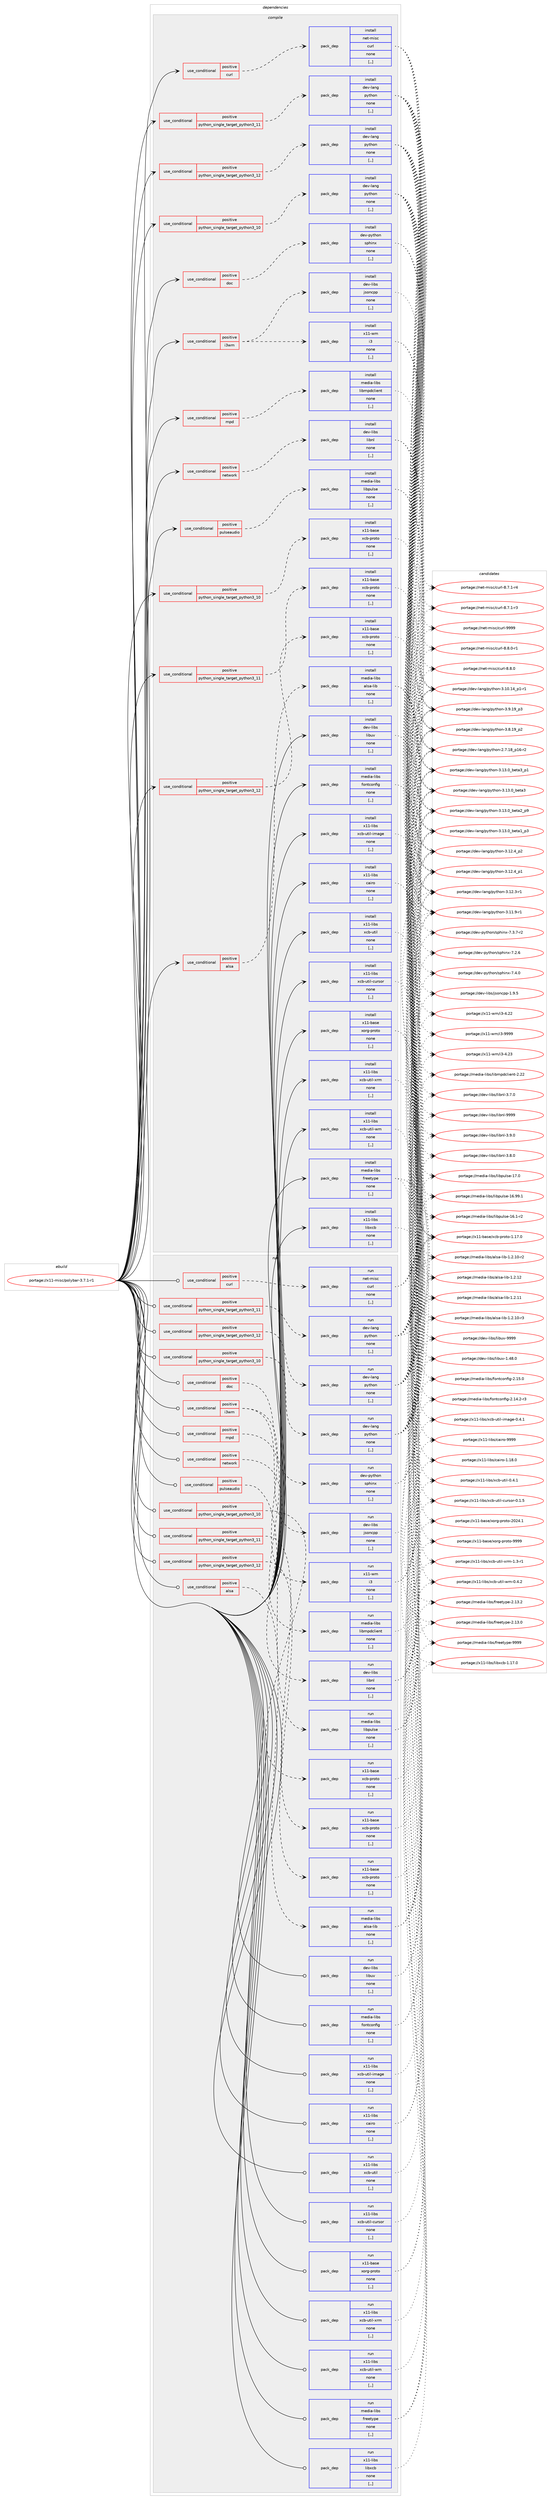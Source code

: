 digraph prolog {

# *************
# Graph options
# *************

newrank=true;
concentrate=true;
compound=true;
graph [rankdir=LR,fontname=Helvetica,fontsize=10,ranksep=1.5];#, ranksep=2.5, nodesep=0.2];
edge  [arrowhead=vee];
node  [fontname=Helvetica,fontsize=10];

# **********
# The ebuild
# **********

subgraph cluster_leftcol {
color=gray;
rank=same;
label=<<i>ebuild</i>>;
id [label="portage://x11-misc/polybar-3.7.1-r1", color=red, width=4, href="../x11-misc/polybar-3.7.1-r1.svg"];
}

# ****************
# The dependencies
# ****************

subgraph cluster_midcol {
color=gray;
label=<<i>dependencies</i>>;
subgraph cluster_compile {
fillcolor="#eeeeee";
style=filled;
label=<<i>compile</i>>;
subgraph cond121888 {
dependency459189 [label=<<TABLE BORDER="0" CELLBORDER="1" CELLSPACING="0" CELLPADDING="4"><TR><TD ROWSPAN="3" CELLPADDING="10">use_conditional</TD></TR><TR><TD>positive</TD></TR><TR><TD>alsa</TD></TR></TABLE>>, shape=none, color=red];
subgraph pack333929 {
dependency459190 [label=<<TABLE BORDER="0" CELLBORDER="1" CELLSPACING="0" CELLPADDING="4" WIDTH="220"><TR><TD ROWSPAN="6" CELLPADDING="30">pack_dep</TD></TR><TR><TD WIDTH="110">install</TD></TR><TR><TD>media-libs</TD></TR><TR><TD>alsa-lib</TD></TR><TR><TD>none</TD></TR><TR><TD>[,,]</TD></TR></TABLE>>, shape=none, color=blue];
}
dependency459189:e -> dependency459190:w [weight=20,style="dashed",arrowhead="vee"];
}
id:e -> dependency459189:w [weight=20,style="solid",arrowhead="vee"];
subgraph cond121889 {
dependency459191 [label=<<TABLE BORDER="0" CELLBORDER="1" CELLSPACING="0" CELLPADDING="4"><TR><TD ROWSPAN="3" CELLPADDING="10">use_conditional</TD></TR><TR><TD>positive</TD></TR><TR><TD>curl</TD></TR></TABLE>>, shape=none, color=red];
subgraph pack333930 {
dependency459192 [label=<<TABLE BORDER="0" CELLBORDER="1" CELLSPACING="0" CELLPADDING="4" WIDTH="220"><TR><TD ROWSPAN="6" CELLPADDING="30">pack_dep</TD></TR><TR><TD WIDTH="110">install</TD></TR><TR><TD>net-misc</TD></TR><TR><TD>curl</TD></TR><TR><TD>none</TD></TR><TR><TD>[,,]</TD></TR></TABLE>>, shape=none, color=blue];
}
dependency459191:e -> dependency459192:w [weight=20,style="dashed",arrowhead="vee"];
}
id:e -> dependency459191:w [weight=20,style="solid",arrowhead="vee"];
subgraph cond121890 {
dependency459193 [label=<<TABLE BORDER="0" CELLBORDER="1" CELLSPACING="0" CELLPADDING="4"><TR><TD ROWSPAN="3" CELLPADDING="10">use_conditional</TD></TR><TR><TD>positive</TD></TR><TR><TD>doc</TD></TR></TABLE>>, shape=none, color=red];
subgraph pack333931 {
dependency459194 [label=<<TABLE BORDER="0" CELLBORDER="1" CELLSPACING="0" CELLPADDING="4" WIDTH="220"><TR><TD ROWSPAN="6" CELLPADDING="30">pack_dep</TD></TR><TR><TD WIDTH="110">install</TD></TR><TR><TD>dev-python</TD></TR><TR><TD>sphinx</TD></TR><TR><TD>none</TD></TR><TR><TD>[,,]</TD></TR></TABLE>>, shape=none, color=blue];
}
dependency459193:e -> dependency459194:w [weight=20,style="dashed",arrowhead="vee"];
}
id:e -> dependency459193:w [weight=20,style="solid",arrowhead="vee"];
subgraph cond121891 {
dependency459195 [label=<<TABLE BORDER="0" CELLBORDER="1" CELLSPACING="0" CELLPADDING="4"><TR><TD ROWSPAN="3" CELLPADDING="10">use_conditional</TD></TR><TR><TD>positive</TD></TR><TR><TD>i3wm</TD></TR></TABLE>>, shape=none, color=red];
subgraph pack333932 {
dependency459196 [label=<<TABLE BORDER="0" CELLBORDER="1" CELLSPACING="0" CELLPADDING="4" WIDTH="220"><TR><TD ROWSPAN="6" CELLPADDING="30">pack_dep</TD></TR><TR><TD WIDTH="110">install</TD></TR><TR><TD>dev-libs</TD></TR><TR><TD>jsoncpp</TD></TR><TR><TD>none</TD></TR><TR><TD>[,,]</TD></TR></TABLE>>, shape=none, color=blue];
}
dependency459195:e -> dependency459196:w [weight=20,style="dashed",arrowhead="vee"];
subgraph pack333933 {
dependency459197 [label=<<TABLE BORDER="0" CELLBORDER="1" CELLSPACING="0" CELLPADDING="4" WIDTH="220"><TR><TD ROWSPAN="6" CELLPADDING="30">pack_dep</TD></TR><TR><TD WIDTH="110">install</TD></TR><TR><TD>x11-wm</TD></TR><TR><TD>i3</TD></TR><TR><TD>none</TD></TR><TR><TD>[,,]</TD></TR></TABLE>>, shape=none, color=blue];
}
dependency459195:e -> dependency459197:w [weight=20,style="dashed",arrowhead="vee"];
}
id:e -> dependency459195:w [weight=20,style="solid",arrowhead="vee"];
subgraph cond121892 {
dependency459198 [label=<<TABLE BORDER="0" CELLBORDER="1" CELLSPACING="0" CELLPADDING="4"><TR><TD ROWSPAN="3" CELLPADDING="10">use_conditional</TD></TR><TR><TD>positive</TD></TR><TR><TD>mpd</TD></TR></TABLE>>, shape=none, color=red];
subgraph pack333934 {
dependency459199 [label=<<TABLE BORDER="0" CELLBORDER="1" CELLSPACING="0" CELLPADDING="4" WIDTH="220"><TR><TD ROWSPAN="6" CELLPADDING="30">pack_dep</TD></TR><TR><TD WIDTH="110">install</TD></TR><TR><TD>media-libs</TD></TR><TR><TD>libmpdclient</TD></TR><TR><TD>none</TD></TR><TR><TD>[,,]</TD></TR></TABLE>>, shape=none, color=blue];
}
dependency459198:e -> dependency459199:w [weight=20,style="dashed",arrowhead="vee"];
}
id:e -> dependency459198:w [weight=20,style="solid",arrowhead="vee"];
subgraph cond121893 {
dependency459200 [label=<<TABLE BORDER="0" CELLBORDER="1" CELLSPACING="0" CELLPADDING="4"><TR><TD ROWSPAN="3" CELLPADDING="10">use_conditional</TD></TR><TR><TD>positive</TD></TR><TR><TD>network</TD></TR></TABLE>>, shape=none, color=red];
subgraph pack333935 {
dependency459201 [label=<<TABLE BORDER="0" CELLBORDER="1" CELLSPACING="0" CELLPADDING="4" WIDTH="220"><TR><TD ROWSPAN="6" CELLPADDING="30">pack_dep</TD></TR><TR><TD WIDTH="110">install</TD></TR><TR><TD>dev-libs</TD></TR><TR><TD>libnl</TD></TR><TR><TD>none</TD></TR><TR><TD>[,,]</TD></TR></TABLE>>, shape=none, color=blue];
}
dependency459200:e -> dependency459201:w [weight=20,style="dashed",arrowhead="vee"];
}
id:e -> dependency459200:w [weight=20,style="solid",arrowhead="vee"];
subgraph cond121894 {
dependency459202 [label=<<TABLE BORDER="0" CELLBORDER="1" CELLSPACING="0" CELLPADDING="4"><TR><TD ROWSPAN="3" CELLPADDING="10">use_conditional</TD></TR><TR><TD>positive</TD></TR><TR><TD>pulseaudio</TD></TR></TABLE>>, shape=none, color=red];
subgraph pack333936 {
dependency459203 [label=<<TABLE BORDER="0" CELLBORDER="1" CELLSPACING="0" CELLPADDING="4" WIDTH="220"><TR><TD ROWSPAN="6" CELLPADDING="30">pack_dep</TD></TR><TR><TD WIDTH="110">install</TD></TR><TR><TD>media-libs</TD></TR><TR><TD>libpulse</TD></TR><TR><TD>none</TD></TR><TR><TD>[,,]</TD></TR></TABLE>>, shape=none, color=blue];
}
dependency459202:e -> dependency459203:w [weight=20,style="dashed",arrowhead="vee"];
}
id:e -> dependency459202:w [weight=20,style="solid",arrowhead="vee"];
subgraph cond121895 {
dependency459204 [label=<<TABLE BORDER="0" CELLBORDER="1" CELLSPACING="0" CELLPADDING="4"><TR><TD ROWSPAN="3" CELLPADDING="10">use_conditional</TD></TR><TR><TD>positive</TD></TR><TR><TD>python_single_target_python3_10</TD></TR></TABLE>>, shape=none, color=red];
subgraph pack333937 {
dependency459205 [label=<<TABLE BORDER="0" CELLBORDER="1" CELLSPACING="0" CELLPADDING="4" WIDTH="220"><TR><TD ROWSPAN="6" CELLPADDING="30">pack_dep</TD></TR><TR><TD WIDTH="110">install</TD></TR><TR><TD>dev-lang</TD></TR><TR><TD>python</TD></TR><TR><TD>none</TD></TR><TR><TD>[,,]</TD></TR></TABLE>>, shape=none, color=blue];
}
dependency459204:e -> dependency459205:w [weight=20,style="dashed",arrowhead="vee"];
}
id:e -> dependency459204:w [weight=20,style="solid",arrowhead="vee"];
subgraph cond121896 {
dependency459206 [label=<<TABLE BORDER="0" CELLBORDER="1" CELLSPACING="0" CELLPADDING="4"><TR><TD ROWSPAN="3" CELLPADDING="10">use_conditional</TD></TR><TR><TD>positive</TD></TR><TR><TD>python_single_target_python3_10</TD></TR></TABLE>>, shape=none, color=red];
subgraph pack333938 {
dependency459207 [label=<<TABLE BORDER="0" CELLBORDER="1" CELLSPACING="0" CELLPADDING="4" WIDTH="220"><TR><TD ROWSPAN="6" CELLPADDING="30">pack_dep</TD></TR><TR><TD WIDTH="110">install</TD></TR><TR><TD>x11-base</TD></TR><TR><TD>xcb-proto</TD></TR><TR><TD>none</TD></TR><TR><TD>[,,]</TD></TR></TABLE>>, shape=none, color=blue];
}
dependency459206:e -> dependency459207:w [weight=20,style="dashed",arrowhead="vee"];
}
id:e -> dependency459206:w [weight=20,style="solid",arrowhead="vee"];
subgraph cond121897 {
dependency459208 [label=<<TABLE BORDER="0" CELLBORDER="1" CELLSPACING="0" CELLPADDING="4"><TR><TD ROWSPAN="3" CELLPADDING="10">use_conditional</TD></TR><TR><TD>positive</TD></TR><TR><TD>python_single_target_python3_11</TD></TR></TABLE>>, shape=none, color=red];
subgraph pack333939 {
dependency459209 [label=<<TABLE BORDER="0" CELLBORDER="1" CELLSPACING="0" CELLPADDING="4" WIDTH="220"><TR><TD ROWSPAN="6" CELLPADDING="30">pack_dep</TD></TR><TR><TD WIDTH="110">install</TD></TR><TR><TD>dev-lang</TD></TR><TR><TD>python</TD></TR><TR><TD>none</TD></TR><TR><TD>[,,]</TD></TR></TABLE>>, shape=none, color=blue];
}
dependency459208:e -> dependency459209:w [weight=20,style="dashed",arrowhead="vee"];
}
id:e -> dependency459208:w [weight=20,style="solid",arrowhead="vee"];
subgraph cond121898 {
dependency459210 [label=<<TABLE BORDER="0" CELLBORDER="1" CELLSPACING="0" CELLPADDING="4"><TR><TD ROWSPAN="3" CELLPADDING="10">use_conditional</TD></TR><TR><TD>positive</TD></TR><TR><TD>python_single_target_python3_11</TD></TR></TABLE>>, shape=none, color=red];
subgraph pack333940 {
dependency459211 [label=<<TABLE BORDER="0" CELLBORDER="1" CELLSPACING="0" CELLPADDING="4" WIDTH="220"><TR><TD ROWSPAN="6" CELLPADDING="30">pack_dep</TD></TR><TR><TD WIDTH="110">install</TD></TR><TR><TD>x11-base</TD></TR><TR><TD>xcb-proto</TD></TR><TR><TD>none</TD></TR><TR><TD>[,,]</TD></TR></TABLE>>, shape=none, color=blue];
}
dependency459210:e -> dependency459211:w [weight=20,style="dashed",arrowhead="vee"];
}
id:e -> dependency459210:w [weight=20,style="solid",arrowhead="vee"];
subgraph cond121899 {
dependency459212 [label=<<TABLE BORDER="0" CELLBORDER="1" CELLSPACING="0" CELLPADDING="4"><TR><TD ROWSPAN="3" CELLPADDING="10">use_conditional</TD></TR><TR><TD>positive</TD></TR><TR><TD>python_single_target_python3_12</TD></TR></TABLE>>, shape=none, color=red];
subgraph pack333941 {
dependency459213 [label=<<TABLE BORDER="0" CELLBORDER="1" CELLSPACING="0" CELLPADDING="4" WIDTH="220"><TR><TD ROWSPAN="6" CELLPADDING="30">pack_dep</TD></TR><TR><TD WIDTH="110">install</TD></TR><TR><TD>dev-lang</TD></TR><TR><TD>python</TD></TR><TR><TD>none</TD></TR><TR><TD>[,,]</TD></TR></TABLE>>, shape=none, color=blue];
}
dependency459212:e -> dependency459213:w [weight=20,style="dashed",arrowhead="vee"];
}
id:e -> dependency459212:w [weight=20,style="solid",arrowhead="vee"];
subgraph cond121900 {
dependency459214 [label=<<TABLE BORDER="0" CELLBORDER="1" CELLSPACING="0" CELLPADDING="4"><TR><TD ROWSPAN="3" CELLPADDING="10">use_conditional</TD></TR><TR><TD>positive</TD></TR><TR><TD>python_single_target_python3_12</TD></TR></TABLE>>, shape=none, color=red];
subgraph pack333942 {
dependency459215 [label=<<TABLE BORDER="0" CELLBORDER="1" CELLSPACING="0" CELLPADDING="4" WIDTH="220"><TR><TD ROWSPAN="6" CELLPADDING="30">pack_dep</TD></TR><TR><TD WIDTH="110">install</TD></TR><TR><TD>x11-base</TD></TR><TR><TD>xcb-proto</TD></TR><TR><TD>none</TD></TR><TR><TD>[,,]</TD></TR></TABLE>>, shape=none, color=blue];
}
dependency459214:e -> dependency459215:w [weight=20,style="dashed",arrowhead="vee"];
}
id:e -> dependency459214:w [weight=20,style="solid",arrowhead="vee"];
subgraph pack333943 {
dependency459216 [label=<<TABLE BORDER="0" CELLBORDER="1" CELLSPACING="0" CELLPADDING="4" WIDTH="220"><TR><TD ROWSPAN="6" CELLPADDING="30">pack_dep</TD></TR><TR><TD WIDTH="110">install</TD></TR><TR><TD>dev-libs</TD></TR><TR><TD>libuv</TD></TR><TR><TD>none</TD></TR><TR><TD>[,,]</TD></TR></TABLE>>, shape=none, color=blue];
}
id:e -> dependency459216:w [weight=20,style="solid",arrowhead="vee"];
subgraph pack333944 {
dependency459217 [label=<<TABLE BORDER="0" CELLBORDER="1" CELLSPACING="0" CELLPADDING="4" WIDTH="220"><TR><TD ROWSPAN="6" CELLPADDING="30">pack_dep</TD></TR><TR><TD WIDTH="110">install</TD></TR><TR><TD>media-libs</TD></TR><TR><TD>fontconfig</TD></TR><TR><TD>none</TD></TR><TR><TD>[,,]</TD></TR></TABLE>>, shape=none, color=blue];
}
id:e -> dependency459217:w [weight=20,style="solid",arrowhead="vee"];
subgraph pack333945 {
dependency459218 [label=<<TABLE BORDER="0" CELLBORDER="1" CELLSPACING="0" CELLPADDING="4" WIDTH="220"><TR><TD ROWSPAN="6" CELLPADDING="30">pack_dep</TD></TR><TR><TD WIDTH="110">install</TD></TR><TR><TD>media-libs</TD></TR><TR><TD>freetype</TD></TR><TR><TD>none</TD></TR><TR><TD>[,,]</TD></TR></TABLE>>, shape=none, color=blue];
}
id:e -> dependency459218:w [weight=20,style="solid",arrowhead="vee"];
subgraph pack333946 {
dependency459219 [label=<<TABLE BORDER="0" CELLBORDER="1" CELLSPACING="0" CELLPADDING="4" WIDTH="220"><TR><TD ROWSPAN="6" CELLPADDING="30">pack_dep</TD></TR><TR><TD WIDTH="110">install</TD></TR><TR><TD>x11-base</TD></TR><TR><TD>xorg-proto</TD></TR><TR><TD>none</TD></TR><TR><TD>[,,]</TD></TR></TABLE>>, shape=none, color=blue];
}
id:e -> dependency459219:w [weight=20,style="solid",arrowhead="vee"];
subgraph pack333947 {
dependency459220 [label=<<TABLE BORDER="0" CELLBORDER="1" CELLSPACING="0" CELLPADDING="4" WIDTH="220"><TR><TD ROWSPAN="6" CELLPADDING="30">pack_dep</TD></TR><TR><TD WIDTH="110">install</TD></TR><TR><TD>x11-libs</TD></TR><TR><TD>cairo</TD></TR><TR><TD>none</TD></TR><TR><TD>[,,]</TD></TR></TABLE>>, shape=none, color=blue];
}
id:e -> dependency459220:w [weight=20,style="solid",arrowhead="vee"];
subgraph pack333948 {
dependency459221 [label=<<TABLE BORDER="0" CELLBORDER="1" CELLSPACING="0" CELLPADDING="4" WIDTH="220"><TR><TD ROWSPAN="6" CELLPADDING="30">pack_dep</TD></TR><TR><TD WIDTH="110">install</TD></TR><TR><TD>x11-libs</TD></TR><TR><TD>libxcb</TD></TR><TR><TD>none</TD></TR><TR><TD>[,,]</TD></TR></TABLE>>, shape=none, color=blue];
}
id:e -> dependency459221:w [weight=20,style="solid",arrowhead="vee"];
subgraph pack333949 {
dependency459222 [label=<<TABLE BORDER="0" CELLBORDER="1" CELLSPACING="0" CELLPADDING="4" WIDTH="220"><TR><TD ROWSPAN="6" CELLPADDING="30">pack_dep</TD></TR><TR><TD WIDTH="110">install</TD></TR><TR><TD>x11-libs</TD></TR><TR><TD>xcb-util</TD></TR><TR><TD>none</TD></TR><TR><TD>[,,]</TD></TR></TABLE>>, shape=none, color=blue];
}
id:e -> dependency459222:w [weight=20,style="solid",arrowhead="vee"];
subgraph pack333950 {
dependency459223 [label=<<TABLE BORDER="0" CELLBORDER="1" CELLSPACING="0" CELLPADDING="4" WIDTH="220"><TR><TD ROWSPAN="6" CELLPADDING="30">pack_dep</TD></TR><TR><TD WIDTH="110">install</TD></TR><TR><TD>x11-libs</TD></TR><TR><TD>xcb-util-cursor</TD></TR><TR><TD>none</TD></TR><TR><TD>[,,]</TD></TR></TABLE>>, shape=none, color=blue];
}
id:e -> dependency459223:w [weight=20,style="solid",arrowhead="vee"];
subgraph pack333951 {
dependency459224 [label=<<TABLE BORDER="0" CELLBORDER="1" CELLSPACING="0" CELLPADDING="4" WIDTH="220"><TR><TD ROWSPAN="6" CELLPADDING="30">pack_dep</TD></TR><TR><TD WIDTH="110">install</TD></TR><TR><TD>x11-libs</TD></TR><TR><TD>xcb-util-image</TD></TR><TR><TD>none</TD></TR><TR><TD>[,,]</TD></TR></TABLE>>, shape=none, color=blue];
}
id:e -> dependency459224:w [weight=20,style="solid",arrowhead="vee"];
subgraph pack333952 {
dependency459225 [label=<<TABLE BORDER="0" CELLBORDER="1" CELLSPACING="0" CELLPADDING="4" WIDTH="220"><TR><TD ROWSPAN="6" CELLPADDING="30">pack_dep</TD></TR><TR><TD WIDTH="110">install</TD></TR><TR><TD>x11-libs</TD></TR><TR><TD>xcb-util-wm</TD></TR><TR><TD>none</TD></TR><TR><TD>[,,]</TD></TR></TABLE>>, shape=none, color=blue];
}
id:e -> dependency459225:w [weight=20,style="solid",arrowhead="vee"];
subgraph pack333953 {
dependency459226 [label=<<TABLE BORDER="0" CELLBORDER="1" CELLSPACING="0" CELLPADDING="4" WIDTH="220"><TR><TD ROWSPAN="6" CELLPADDING="30">pack_dep</TD></TR><TR><TD WIDTH="110">install</TD></TR><TR><TD>x11-libs</TD></TR><TR><TD>xcb-util-xrm</TD></TR><TR><TD>none</TD></TR><TR><TD>[,,]</TD></TR></TABLE>>, shape=none, color=blue];
}
id:e -> dependency459226:w [weight=20,style="solid",arrowhead="vee"];
}
subgraph cluster_compileandrun {
fillcolor="#eeeeee";
style=filled;
label=<<i>compile and run</i>>;
}
subgraph cluster_run {
fillcolor="#eeeeee";
style=filled;
label=<<i>run</i>>;
subgraph cond121901 {
dependency459227 [label=<<TABLE BORDER="0" CELLBORDER="1" CELLSPACING="0" CELLPADDING="4"><TR><TD ROWSPAN="3" CELLPADDING="10">use_conditional</TD></TR><TR><TD>positive</TD></TR><TR><TD>alsa</TD></TR></TABLE>>, shape=none, color=red];
subgraph pack333954 {
dependency459228 [label=<<TABLE BORDER="0" CELLBORDER="1" CELLSPACING="0" CELLPADDING="4" WIDTH="220"><TR><TD ROWSPAN="6" CELLPADDING="30">pack_dep</TD></TR><TR><TD WIDTH="110">run</TD></TR><TR><TD>media-libs</TD></TR><TR><TD>alsa-lib</TD></TR><TR><TD>none</TD></TR><TR><TD>[,,]</TD></TR></TABLE>>, shape=none, color=blue];
}
dependency459227:e -> dependency459228:w [weight=20,style="dashed",arrowhead="vee"];
}
id:e -> dependency459227:w [weight=20,style="solid",arrowhead="odot"];
subgraph cond121902 {
dependency459229 [label=<<TABLE BORDER="0" CELLBORDER="1" CELLSPACING="0" CELLPADDING="4"><TR><TD ROWSPAN="3" CELLPADDING="10">use_conditional</TD></TR><TR><TD>positive</TD></TR><TR><TD>curl</TD></TR></TABLE>>, shape=none, color=red];
subgraph pack333955 {
dependency459230 [label=<<TABLE BORDER="0" CELLBORDER="1" CELLSPACING="0" CELLPADDING="4" WIDTH="220"><TR><TD ROWSPAN="6" CELLPADDING="30">pack_dep</TD></TR><TR><TD WIDTH="110">run</TD></TR><TR><TD>net-misc</TD></TR><TR><TD>curl</TD></TR><TR><TD>none</TD></TR><TR><TD>[,,]</TD></TR></TABLE>>, shape=none, color=blue];
}
dependency459229:e -> dependency459230:w [weight=20,style="dashed",arrowhead="vee"];
}
id:e -> dependency459229:w [weight=20,style="solid",arrowhead="odot"];
subgraph cond121903 {
dependency459231 [label=<<TABLE BORDER="0" CELLBORDER="1" CELLSPACING="0" CELLPADDING="4"><TR><TD ROWSPAN="3" CELLPADDING="10">use_conditional</TD></TR><TR><TD>positive</TD></TR><TR><TD>doc</TD></TR></TABLE>>, shape=none, color=red];
subgraph pack333956 {
dependency459232 [label=<<TABLE BORDER="0" CELLBORDER="1" CELLSPACING="0" CELLPADDING="4" WIDTH="220"><TR><TD ROWSPAN="6" CELLPADDING="30">pack_dep</TD></TR><TR><TD WIDTH="110">run</TD></TR><TR><TD>dev-python</TD></TR><TR><TD>sphinx</TD></TR><TR><TD>none</TD></TR><TR><TD>[,,]</TD></TR></TABLE>>, shape=none, color=blue];
}
dependency459231:e -> dependency459232:w [weight=20,style="dashed",arrowhead="vee"];
}
id:e -> dependency459231:w [weight=20,style="solid",arrowhead="odot"];
subgraph cond121904 {
dependency459233 [label=<<TABLE BORDER="0" CELLBORDER="1" CELLSPACING="0" CELLPADDING="4"><TR><TD ROWSPAN="3" CELLPADDING="10">use_conditional</TD></TR><TR><TD>positive</TD></TR><TR><TD>i3wm</TD></TR></TABLE>>, shape=none, color=red];
subgraph pack333957 {
dependency459234 [label=<<TABLE BORDER="0" CELLBORDER="1" CELLSPACING="0" CELLPADDING="4" WIDTH="220"><TR><TD ROWSPAN="6" CELLPADDING="30">pack_dep</TD></TR><TR><TD WIDTH="110">run</TD></TR><TR><TD>dev-libs</TD></TR><TR><TD>jsoncpp</TD></TR><TR><TD>none</TD></TR><TR><TD>[,,]</TD></TR></TABLE>>, shape=none, color=blue];
}
dependency459233:e -> dependency459234:w [weight=20,style="dashed",arrowhead="vee"];
subgraph pack333958 {
dependency459235 [label=<<TABLE BORDER="0" CELLBORDER="1" CELLSPACING="0" CELLPADDING="4" WIDTH="220"><TR><TD ROWSPAN="6" CELLPADDING="30">pack_dep</TD></TR><TR><TD WIDTH="110">run</TD></TR><TR><TD>x11-wm</TD></TR><TR><TD>i3</TD></TR><TR><TD>none</TD></TR><TR><TD>[,,]</TD></TR></TABLE>>, shape=none, color=blue];
}
dependency459233:e -> dependency459235:w [weight=20,style="dashed",arrowhead="vee"];
}
id:e -> dependency459233:w [weight=20,style="solid",arrowhead="odot"];
subgraph cond121905 {
dependency459236 [label=<<TABLE BORDER="0" CELLBORDER="1" CELLSPACING="0" CELLPADDING="4"><TR><TD ROWSPAN="3" CELLPADDING="10">use_conditional</TD></TR><TR><TD>positive</TD></TR><TR><TD>mpd</TD></TR></TABLE>>, shape=none, color=red];
subgraph pack333959 {
dependency459237 [label=<<TABLE BORDER="0" CELLBORDER="1" CELLSPACING="0" CELLPADDING="4" WIDTH="220"><TR><TD ROWSPAN="6" CELLPADDING="30">pack_dep</TD></TR><TR><TD WIDTH="110">run</TD></TR><TR><TD>media-libs</TD></TR><TR><TD>libmpdclient</TD></TR><TR><TD>none</TD></TR><TR><TD>[,,]</TD></TR></TABLE>>, shape=none, color=blue];
}
dependency459236:e -> dependency459237:w [weight=20,style="dashed",arrowhead="vee"];
}
id:e -> dependency459236:w [weight=20,style="solid",arrowhead="odot"];
subgraph cond121906 {
dependency459238 [label=<<TABLE BORDER="0" CELLBORDER="1" CELLSPACING="0" CELLPADDING="4"><TR><TD ROWSPAN="3" CELLPADDING="10">use_conditional</TD></TR><TR><TD>positive</TD></TR><TR><TD>network</TD></TR></TABLE>>, shape=none, color=red];
subgraph pack333960 {
dependency459239 [label=<<TABLE BORDER="0" CELLBORDER="1" CELLSPACING="0" CELLPADDING="4" WIDTH="220"><TR><TD ROWSPAN="6" CELLPADDING="30">pack_dep</TD></TR><TR><TD WIDTH="110">run</TD></TR><TR><TD>dev-libs</TD></TR><TR><TD>libnl</TD></TR><TR><TD>none</TD></TR><TR><TD>[,,]</TD></TR></TABLE>>, shape=none, color=blue];
}
dependency459238:e -> dependency459239:w [weight=20,style="dashed",arrowhead="vee"];
}
id:e -> dependency459238:w [weight=20,style="solid",arrowhead="odot"];
subgraph cond121907 {
dependency459240 [label=<<TABLE BORDER="0" CELLBORDER="1" CELLSPACING="0" CELLPADDING="4"><TR><TD ROWSPAN="3" CELLPADDING="10">use_conditional</TD></TR><TR><TD>positive</TD></TR><TR><TD>pulseaudio</TD></TR></TABLE>>, shape=none, color=red];
subgraph pack333961 {
dependency459241 [label=<<TABLE BORDER="0" CELLBORDER="1" CELLSPACING="0" CELLPADDING="4" WIDTH="220"><TR><TD ROWSPAN="6" CELLPADDING="30">pack_dep</TD></TR><TR><TD WIDTH="110">run</TD></TR><TR><TD>media-libs</TD></TR><TR><TD>libpulse</TD></TR><TR><TD>none</TD></TR><TR><TD>[,,]</TD></TR></TABLE>>, shape=none, color=blue];
}
dependency459240:e -> dependency459241:w [weight=20,style="dashed",arrowhead="vee"];
}
id:e -> dependency459240:w [weight=20,style="solid",arrowhead="odot"];
subgraph cond121908 {
dependency459242 [label=<<TABLE BORDER="0" CELLBORDER="1" CELLSPACING="0" CELLPADDING="4"><TR><TD ROWSPAN="3" CELLPADDING="10">use_conditional</TD></TR><TR><TD>positive</TD></TR><TR><TD>python_single_target_python3_10</TD></TR></TABLE>>, shape=none, color=red];
subgraph pack333962 {
dependency459243 [label=<<TABLE BORDER="0" CELLBORDER="1" CELLSPACING="0" CELLPADDING="4" WIDTH="220"><TR><TD ROWSPAN="6" CELLPADDING="30">pack_dep</TD></TR><TR><TD WIDTH="110">run</TD></TR><TR><TD>dev-lang</TD></TR><TR><TD>python</TD></TR><TR><TD>none</TD></TR><TR><TD>[,,]</TD></TR></TABLE>>, shape=none, color=blue];
}
dependency459242:e -> dependency459243:w [weight=20,style="dashed",arrowhead="vee"];
}
id:e -> dependency459242:w [weight=20,style="solid",arrowhead="odot"];
subgraph cond121909 {
dependency459244 [label=<<TABLE BORDER="0" CELLBORDER="1" CELLSPACING="0" CELLPADDING="4"><TR><TD ROWSPAN="3" CELLPADDING="10">use_conditional</TD></TR><TR><TD>positive</TD></TR><TR><TD>python_single_target_python3_10</TD></TR></TABLE>>, shape=none, color=red];
subgraph pack333963 {
dependency459245 [label=<<TABLE BORDER="0" CELLBORDER="1" CELLSPACING="0" CELLPADDING="4" WIDTH="220"><TR><TD ROWSPAN="6" CELLPADDING="30">pack_dep</TD></TR><TR><TD WIDTH="110">run</TD></TR><TR><TD>x11-base</TD></TR><TR><TD>xcb-proto</TD></TR><TR><TD>none</TD></TR><TR><TD>[,,]</TD></TR></TABLE>>, shape=none, color=blue];
}
dependency459244:e -> dependency459245:w [weight=20,style="dashed",arrowhead="vee"];
}
id:e -> dependency459244:w [weight=20,style="solid",arrowhead="odot"];
subgraph cond121910 {
dependency459246 [label=<<TABLE BORDER="0" CELLBORDER="1" CELLSPACING="0" CELLPADDING="4"><TR><TD ROWSPAN="3" CELLPADDING="10">use_conditional</TD></TR><TR><TD>positive</TD></TR><TR><TD>python_single_target_python3_11</TD></TR></TABLE>>, shape=none, color=red];
subgraph pack333964 {
dependency459247 [label=<<TABLE BORDER="0" CELLBORDER="1" CELLSPACING="0" CELLPADDING="4" WIDTH="220"><TR><TD ROWSPAN="6" CELLPADDING="30">pack_dep</TD></TR><TR><TD WIDTH="110">run</TD></TR><TR><TD>dev-lang</TD></TR><TR><TD>python</TD></TR><TR><TD>none</TD></TR><TR><TD>[,,]</TD></TR></TABLE>>, shape=none, color=blue];
}
dependency459246:e -> dependency459247:w [weight=20,style="dashed",arrowhead="vee"];
}
id:e -> dependency459246:w [weight=20,style="solid",arrowhead="odot"];
subgraph cond121911 {
dependency459248 [label=<<TABLE BORDER="0" CELLBORDER="1" CELLSPACING="0" CELLPADDING="4"><TR><TD ROWSPAN="3" CELLPADDING="10">use_conditional</TD></TR><TR><TD>positive</TD></TR><TR><TD>python_single_target_python3_11</TD></TR></TABLE>>, shape=none, color=red];
subgraph pack333965 {
dependency459249 [label=<<TABLE BORDER="0" CELLBORDER="1" CELLSPACING="0" CELLPADDING="4" WIDTH="220"><TR><TD ROWSPAN="6" CELLPADDING="30">pack_dep</TD></TR><TR><TD WIDTH="110">run</TD></TR><TR><TD>x11-base</TD></TR><TR><TD>xcb-proto</TD></TR><TR><TD>none</TD></TR><TR><TD>[,,]</TD></TR></TABLE>>, shape=none, color=blue];
}
dependency459248:e -> dependency459249:w [weight=20,style="dashed",arrowhead="vee"];
}
id:e -> dependency459248:w [weight=20,style="solid",arrowhead="odot"];
subgraph cond121912 {
dependency459250 [label=<<TABLE BORDER="0" CELLBORDER="1" CELLSPACING="0" CELLPADDING="4"><TR><TD ROWSPAN="3" CELLPADDING="10">use_conditional</TD></TR><TR><TD>positive</TD></TR><TR><TD>python_single_target_python3_12</TD></TR></TABLE>>, shape=none, color=red];
subgraph pack333966 {
dependency459251 [label=<<TABLE BORDER="0" CELLBORDER="1" CELLSPACING="0" CELLPADDING="4" WIDTH="220"><TR><TD ROWSPAN="6" CELLPADDING="30">pack_dep</TD></TR><TR><TD WIDTH="110">run</TD></TR><TR><TD>dev-lang</TD></TR><TR><TD>python</TD></TR><TR><TD>none</TD></TR><TR><TD>[,,]</TD></TR></TABLE>>, shape=none, color=blue];
}
dependency459250:e -> dependency459251:w [weight=20,style="dashed",arrowhead="vee"];
}
id:e -> dependency459250:w [weight=20,style="solid",arrowhead="odot"];
subgraph cond121913 {
dependency459252 [label=<<TABLE BORDER="0" CELLBORDER="1" CELLSPACING="0" CELLPADDING="4"><TR><TD ROWSPAN="3" CELLPADDING="10">use_conditional</TD></TR><TR><TD>positive</TD></TR><TR><TD>python_single_target_python3_12</TD></TR></TABLE>>, shape=none, color=red];
subgraph pack333967 {
dependency459253 [label=<<TABLE BORDER="0" CELLBORDER="1" CELLSPACING="0" CELLPADDING="4" WIDTH="220"><TR><TD ROWSPAN="6" CELLPADDING="30">pack_dep</TD></TR><TR><TD WIDTH="110">run</TD></TR><TR><TD>x11-base</TD></TR><TR><TD>xcb-proto</TD></TR><TR><TD>none</TD></TR><TR><TD>[,,]</TD></TR></TABLE>>, shape=none, color=blue];
}
dependency459252:e -> dependency459253:w [weight=20,style="dashed",arrowhead="vee"];
}
id:e -> dependency459252:w [weight=20,style="solid",arrowhead="odot"];
subgraph pack333968 {
dependency459254 [label=<<TABLE BORDER="0" CELLBORDER="1" CELLSPACING="0" CELLPADDING="4" WIDTH="220"><TR><TD ROWSPAN="6" CELLPADDING="30">pack_dep</TD></TR><TR><TD WIDTH="110">run</TD></TR><TR><TD>dev-libs</TD></TR><TR><TD>libuv</TD></TR><TR><TD>none</TD></TR><TR><TD>[,,]</TD></TR></TABLE>>, shape=none, color=blue];
}
id:e -> dependency459254:w [weight=20,style="solid",arrowhead="odot"];
subgraph pack333969 {
dependency459255 [label=<<TABLE BORDER="0" CELLBORDER="1" CELLSPACING="0" CELLPADDING="4" WIDTH="220"><TR><TD ROWSPAN="6" CELLPADDING="30">pack_dep</TD></TR><TR><TD WIDTH="110">run</TD></TR><TR><TD>media-libs</TD></TR><TR><TD>fontconfig</TD></TR><TR><TD>none</TD></TR><TR><TD>[,,]</TD></TR></TABLE>>, shape=none, color=blue];
}
id:e -> dependency459255:w [weight=20,style="solid",arrowhead="odot"];
subgraph pack333970 {
dependency459256 [label=<<TABLE BORDER="0" CELLBORDER="1" CELLSPACING="0" CELLPADDING="4" WIDTH="220"><TR><TD ROWSPAN="6" CELLPADDING="30">pack_dep</TD></TR><TR><TD WIDTH="110">run</TD></TR><TR><TD>media-libs</TD></TR><TR><TD>freetype</TD></TR><TR><TD>none</TD></TR><TR><TD>[,,]</TD></TR></TABLE>>, shape=none, color=blue];
}
id:e -> dependency459256:w [weight=20,style="solid",arrowhead="odot"];
subgraph pack333971 {
dependency459257 [label=<<TABLE BORDER="0" CELLBORDER="1" CELLSPACING="0" CELLPADDING="4" WIDTH="220"><TR><TD ROWSPAN="6" CELLPADDING="30">pack_dep</TD></TR><TR><TD WIDTH="110">run</TD></TR><TR><TD>x11-base</TD></TR><TR><TD>xorg-proto</TD></TR><TR><TD>none</TD></TR><TR><TD>[,,]</TD></TR></TABLE>>, shape=none, color=blue];
}
id:e -> dependency459257:w [weight=20,style="solid",arrowhead="odot"];
subgraph pack333972 {
dependency459258 [label=<<TABLE BORDER="0" CELLBORDER="1" CELLSPACING="0" CELLPADDING="4" WIDTH="220"><TR><TD ROWSPAN="6" CELLPADDING="30">pack_dep</TD></TR><TR><TD WIDTH="110">run</TD></TR><TR><TD>x11-libs</TD></TR><TR><TD>cairo</TD></TR><TR><TD>none</TD></TR><TR><TD>[,,]</TD></TR></TABLE>>, shape=none, color=blue];
}
id:e -> dependency459258:w [weight=20,style="solid",arrowhead="odot"];
subgraph pack333973 {
dependency459259 [label=<<TABLE BORDER="0" CELLBORDER="1" CELLSPACING="0" CELLPADDING="4" WIDTH="220"><TR><TD ROWSPAN="6" CELLPADDING="30">pack_dep</TD></TR><TR><TD WIDTH="110">run</TD></TR><TR><TD>x11-libs</TD></TR><TR><TD>libxcb</TD></TR><TR><TD>none</TD></TR><TR><TD>[,,]</TD></TR></TABLE>>, shape=none, color=blue];
}
id:e -> dependency459259:w [weight=20,style="solid",arrowhead="odot"];
subgraph pack333974 {
dependency459260 [label=<<TABLE BORDER="0" CELLBORDER="1" CELLSPACING="0" CELLPADDING="4" WIDTH="220"><TR><TD ROWSPAN="6" CELLPADDING="30">pack_dep</TD></TR><TR><TD WIDTH="110">run</TD></TR><TR><TD>x11-libs</TD></TR><TR><TD>xcb-util</TD></TR><TR><TD>none</TD></TR><TR><TD>[,,]</TD></TR></TABLE>>, shape=none, color=blue];
}
id:e -> dependency459260:w [weight=20,style="solid",arrowhead="odot"];
subgraph pack333975 {
dependency459261 [label=<<TABLE BORDER="0" CELLBORDER="1" CELLSPACING="0" CELLPADDING="4" WIDTH="220"><TR><TD ROWSPAN="6" CELLPADDING="30">pack_dep</TD></TR><TR><TD WIDTH="110">run</TD></TR><TR><TD>x11-libs</TD></TR><TR><TD>xcb-util-cursor</TD></TR><TR><TD>none</TD></TR><TR><TD>[,,]</TD></TR></TABLE>>, shape=none, color=blue];
}
id:e -> dependency459261:w [weight=20,style="solid",arrowhead="odot"];
subgraph pack333976 {
dependency459262 [label=<<TABLE BORDER="0" CELLBORDER="1" CELLSPACING="0" CELLPADDING="4" WIDTH="220"><TR><TD ROWSPAN="6" CELLPADDING="30">pack_dep</TD></TR><TR><TD WIDTH="110">run</TD></TR><TR><TD>x11-libs</TD></TR><TR><TD>xcb-util-image</TD></TR><TR><TD>none</TD></TR><TR><TD>[,,]</TD></TR></TABLE>>, shape=none, color=blue];
}
id:e -> dependency459262:w [weight=20,style="solid",arrowhead="odot"];
subgraph pack333977 {
dependency459263 [label=<<TABLE BORDER="0" CELLBORDER="1" CELLSPACING="0" CELLPADDING="4" WIDTH="220"><TR><TD ROWSPAN="6" CELLPADDING="30">pack_dep</TD></TR><TR><TD WIDTH="110">run</TD></TR><TR><TD>x11-libs</TD></TR><TR><TD>xcb-util-wm</TD></TR><TR><TD>none</TD></TR><TR><TD>[,,]</TD></TR></TABLE>>, shape=none, color=blue];
}
id:e -> dependency459263:w [weight=20,style="solid",arrowhead="odot"];
subgraph pack333978 {
dependency459264 [label=<<TABLE BORDER="0" CELLBORDER="1" CELLSPACING="0" CELLPADDING="4" WIDTH="220"><TR><TD ROWSPAN="6" CELLPADDING="30">pack_dep</TD></TR><TR><TD WIDTH="110">run</TD></TR><TR><TD>x11-libs</TD></TR><TR><TD>xcb-util-xrm</TD></TR><TR><TD>none</TD></TR><TR><TD>[,,]</TD></TR></TABLE>>, shape=none, color=blue];
}
id:e -> dependency459264:w [weight=20,style="solid",arrowhead="odot"];
}
}

# **************
# The candidates
# **************

subgraph cluster_choices {
rank=same;
color=gray;
label=<<i>candidates</i>>;

subgraph choice333929 {
color=black;
nodesep=1;
choice109101100105974510810598115479710811597451081059845494650464950 [label="portage://media-libs/alsa-lib-1.2.12", color=red, width=4,href="../media-libs/alsa-lib-1.2.12.svg"];
choice109101100105974510810598115479710811597451081059845494650464949 [label="portage://media-libs/alsa-lib-1.2.11", color=red, width=4,href="../media-libs/alsa-lib-1.2.11.svg"];
choice1091011001059745108105981154797108115974510810598454946504649484511451 [label="portage://media-libs/alsa-lib-1.2.10-r3", color=red, width=4,href="../media-libs/alsa-lib-1.2.10-r3.svg"];
choice1091011001059745108105981154797108115974510810598454946504649484511450 [label="portage://media-libs/alsa-lib-1.2.10-r2", color=red, width=4,href="../media-libs/alsa-lib-1.2.10-r2.svg"];
dependency459190:e -> choice109101100105974510810598115479710811597451081059845494650464950:w [style=dotted,weight="100"];
dependency459190:e -> choice109101100105974510810598115479710811597451081059845494650464949:w [style=dotted,weight="100"];
dependency459190:e -> choice1091011001059745108105981154797108115974510810598454946504649484511451:w [style=dotted,weight="100"];
dependency459190:e -> choice1091011001059745108105981154797108115974510810598454946504649484511450:w [style=dotted,weight="100"];
}
subgraph choice333930 {
color=black;
nodesep=1;
choice110101116451091051159947991171141084557575757 [label="portage://net-misc/curl-9999", color=red, width=4,href="../net-misc/curl-9999.svg"];
choice110101116451091051159947991171141084556465646484511449 [label="portage://net-misc/curl-8.8.0-r1", color=red, width=4,href="../net-misc/curl-8.8.0-r1.svg"];
choice11010111645109105115994799117114108455646564648 [label="portage://net-misc/curl-8.8.0", color=red, width=4,href="../net-misc/curl-8.8.0.svg"];
choice110101116451091051159947991171141084556465546494511452 [label="portage://net-misc/curl-8.7.1-r4", color=red, width=4,href="../net-misc/curl-8.7.1-r4.svg"];
choice110101116451091051159947991171141084556465546494511451 [label="portage://net-misc/curl-8.7.1-r3", color=red, width=4,href="../net-misc/curl-8.7.1-r3.svg"];
dependency459192:e -> choice110101116451091051159947991171141084557575757:w [style=dotted,weight="100"];
dependency459192:e -> choice110101116451091051159947991171141084556465646484511449:w [style=dotted,weight="100"];
dependency459192:e -> choice11010111645109105115994799117114108455646564648:w [style=dotted,weight="100"];
dependency459192:e -> choice110101116451091051159947991171141084556465546494511452:w [style=dotted,weight="100"];
dependency459192:e -> choice110101116451091051159947991171141084556465546494511451:w [style=dotted,weight="100"];
}
subgraph choice333931 {
color=black;
nodesep=1;
choice1001011184511212111610411111047115112104105110120455546524648 [label="portage://dev-python/sphinx-7.4.0", color=red, width=4,href="../dev-python/sphinx-7.4.0.svg"];
choice10010111845112121116104111110471151121041051101204555465146554511450 [label="portage://dev-python/sphinx-7.3.7-r2", color=red, width=4,href="../dev-python/sphinx-7.3.7-r2.svg"];
choice1001011184511212111610411111047115112104105110120455546504654 [label="portage://dev-python/sphinx-7.2.6", color=red, width=4,href="../dev-python/sphinx-7.2.6.svg"];
dependency459194:e -> choice1001011184511212111610411111047115112104105110120455546524648:w [style=dotted,weight="100"];
dependency459194:e -> choice10010111845112121116104111110471151121041051101204555465146554511450:w [style=dotted,weight="100"];
dependency459194:e -> choice1001011184511212111610411111047115112104105110120455546504654:w [style=dotted,weight="100"];
}
subgraph choice333932 {
color=black;
nodesep=1;
choice10010111845108105981154710611511111099112112454946574653 [label="portage://dev-libs/jsoncpp-1.9.5", color=red, width=4,href="../dev-libs/jsoncpp-1.9.5.svg"];
dependency459196:e -> choice10010111845108105981154710611511111099112112454946574653:w [style=dotted,weight="100"];
}
subgraph choice333933 {
color=black;
nodesep=1;
choice12049494511910947105514557575757 [label="portage://x11-wm/i3-9999", color=red, width=4,href="../x11-wm/i3-9999.svg"];
choice12049494511910947105514552465051 [label="portage://x11-wm/i3-4.23", color=red, width=4,href="../x11-wm/i3-4.23.svg"];
choice12049494511910947105514552465050 [label="portage://x11-wm/i3-4.22", color=red, width=4,href="../x11-wm/i3-4.22.svg"];
dependency459197:e -> choice12049494511910947105514557575757:w [style=dotted,weight="100"];
dependency459197:e -> choice12049494511910947105514552465051:w [style=dotted,weight="100"];
dependency459197:e -> choice12049494511910947105514552465050:w [style=dotted,weight="100"];
}
subgraph choice333934 {
color=black;
nodesep=1;
choice1091011001059745108105981154710810598109112100991081051011101164550465050 [label="portage://media-libs/libmpdclient-2.22", color=red, width=4,href="../media-libs/libmpdclient-2.22.svg"];
dependency459199:e -> choice1091011001059745108105981154710810598109112100991081051011101164550465050:w [style=dotted,weight="100"];
}
subgraph choice333935 {
color=black;
nodesep=1;
choice100101118451081059811547108105981101084557575757 [label="portage://dev-libs/libnl-9999", color=red, width=4,href="../dev-libs/libnl-9999.svg"];
choice10010111845108105981154710810598110108455146574648 [label="portage://dev-libs/libnl-3.9.0", color=red, width=4,href="../dev-libs/libnl-3.9.0.svg"];
choice10010111845108105981154710810598110108455146564648 [label="portage://dev-libs/libnl-3.8.0", color=red, width=4,href="../dev-libs/libnl-3.8.0.svg"];
choice10010111845108105981154710810598110108455146554648 [label="portage://dev-libs/libnl-3.7.0", color=red, width=4,href="../dev-libs/libnl-3.7.0.svg"];
dependency459201:e -> choice100101118451081059811547108105981101084557575757:w [style=dotted,weight="100"];
dependency459201:e -> choice10010111845108105981154710810598110108455146574648:w [style=dotted,weight="100"];
dependency459201:e -> choice10010111845108105981154710810598110108455146564648:w [style=dotted,weight="100"];
dependency459201:e -> choice10010111845108105981154710810598110108455146554648:w [style=dotted,weight="100"];
}
subgraph choice333936 {
color=black;
nodesep=1;
choice10910110010597451081059811547108105981121171081151014549554648 [label="portage://media-libs/libpulse-17.0", color=red, width=4,href="../media-libs/libpulse-17.0.svg"];
choice10910110010597451081059811547108105981121171081151014549544657574649 [label="portage://media-libs/libpulse-16.99.1", color=red, width=4,href="../media-libs/libpulse-16.99.1.svg"];
choice109101100105974510810598115471081059811211710811510145495446494511450 [label="portage://media-libs/libpulse-16.1-r2", color=red, width=4,href="../media-libs/libpulse-16.1-r2.svg"];
dependency459203:e -> choice10910110010597451081059811547108105981121171081151014549554648:w [style=dotted,weight="100"];
dependency459203:e -> choice10910110010597451081059811547108105981121171081151014549544657574649:w [style=dotted,weight="100"];
dependency459203:e -> choice109101100105974510810598115471081059811211710811510145495446494511450:w [style=dotted,weight="100"];
}
subgraph choice333937 {
color=black;
nodesep=1;
choice10010111845108971101034711212111610411111045514649514648959810111697519511249 [label="portage://dev-lang/python-3.13.0_beta3_p1", color=red, width=4,href="../dev-lang/python-3.13.0_beta3_p1.svg"];
choice1001011184510897110103471121211161041111104551464951464895981011169751 [label="portage://dev-lang/python-3.13.0_beta3", color=red, width=4,href="../dev-lang/python-3.13.0_beta3.svg"];
choice10010111845108971101034711212111610411111045514649514648959810111697509511257 [label="portage://dev-lang/python-3.13.0_beta2_p9", color=red, width=4,href="../dev-lang/python-3.13.0_beta2_p9.svg"];
choice10010111845108971101034711212111610411111045514649514648959810111697499511251 [label="portage://dev-lang/python-3.13.0_beta1_p3", color=red, width=4,href="../dev-lang/python-3.13.0_beta1_p3.svg"];
choice100101118451089711010347112121116104111110455146495046529511250 [label="portage://dev-lang/python-3.12.4_p2", color=red, width=4,href="../dev-lang/python-3.12.4_p2.svg"];
choice100101118451089711010347112121116104111110455146495046529511249 [label="portage://dev-lang/python-3.12.4_p1", color=red, width=4,href="../dev-lang/python-3.12.4_p1.svg"];
choice100101118451089711010347112121116104111110455146495046514511449 [label="portage://dev-lang/python-3.12.3-r1", color=red, width=4,href="../dev-lang/python-3.12.3-r1.svg"];
choice100101118451089711010347112121116104111110455146494946574511449 [label="portage://dev-lang/python-3.11.9-r1", color=red, width=4,href="../dev-lang/python-3.11.9-r1.svg"];
choice100101118451089711010347112121116104111110455146494846495295112494511449 [label="portage://dev-lang/python-3.10.14_p1-r1", color=red, width=4,href="../dev-lang/python-3.10.14_p1-r1.svg"];
choice100101118451089711010347112121116104111110455146574649579511251 [label="portage://dev-lang/python-3.9.19_p3", color=red, width=4,href="../dev-lang/python-3.9.19_p3.svg"];
choice100101118451089711010347112121116104111110455146564649579511250 [label="portage://dev-lang/python-3.8.19_p2", color=red, width=4,href="../dev-lang/python-3.8.19_p2.svg"];
choice100101118451089711010347112121116104111110455046554649569511249544511450 [label="portage://dev-lang/python-2.7.18_p16-r2", color=red, width=4,href="../dev-lang/python-2.7.18_p16-r2.svg"];
dependency459205:e -> choice10010111845108971101034711212111610411111045514649514648959810111697519511249:w [style=dotted,weight="100"];
dependency459205:e -> choice1001011184510897110103471121211161041111104551464951464895981011169751:w [style=dotted,weight="100"];
dependency459205:e -> choice10010111845108971101034711212111610411111045514649514648959810111697509511257:w [style=dotted,weight="100"];
dependency459205:e -> choice10010111845108971101034711212111610411111045514649514648959810111697499511251:w [style=dotted,weight="100"];
dependency459205:e -> choice100101118451089711010347112121116104111110455146495046529511250:w [style=dotted,weight="100"];
dependency459205:e -> choice100101118451089711010347112121116104111110455146495046529511249:w [style=dotted,weight="100"];
dependency459205:e -> choice100101118451089711010347112121116104111110455146495046514511449:w [style=dotted,weight="100"];
dependency459205:e -> choice100101118451089711010347112121116104111110455146494946574511449:w [style=dotted,weight="100"];
dependency459205:e -> choice100101118451089711010347112121116104111110455146494846495295112494511449:w [style=dotted,weight="100"];
dependency459205:e -> choice100101118451089711010347112121116104111110455146574649579511251:w [style=dotted,weight="100"];
dependency459205:e -> choice100101118451089711010347112121116104111110455146564649579511250:w [style=dotted,weight="100"];
dependency459205:e -> choice100101118451089711010347112121116104111110455046554649569511249544511450:w [style=dotted,weight="100"];
}
subgraph choice333938 {
color=black;
nodesep=1;
choice12049494598971151014712099984511211411111611145494649554648 [label="portage://x11-base/xcb-proto-1.17.0", color=red, width=4,href="../x11-base/xcb-proto-1.17.0.svg"];
dependency459207:e -> choice12049494598971151014712099984511211411111611145494649554648:w [style=dotted,weight="100"];
}
subgraph choice333939 {
color=black;
nodesep=1;
choice10010111845108971101034711212111610411111045514649514648959810111697519511249 [label="portage://dev-lang/python-3.13.0_beta3_p1", color=red, width=4,href="../dev-lang/python-3.13.0_beta3_p1.svg"];
choice1001011184510897110103471121211161041111104551464951464895981011169751 [label="portage://dev-lang/python-3.13.0_beta3", color=red, width=4,href="../dev-lang/python-3.13.0_beta3.svg"];
choice10010111845108971101034711212111610411111045514649514648959810111697509511257 [label="portage://dev-lang/python-3.13.0_beta2_p9", color=red, width=4,href="../dev-lang/python-3.13.0_beta2_p9.svg"];
choice10010111845108971101034711212111610411111045514649514648959810111697499511251 [label="portage://dev-lang/python-3.13.0_beta1_p3", color=red, width=4,href="../dev-lang/python-3.13.0_beta1_p3.svg"];
choice100101118451089711010347112121116104111110455146495046529511250 [label="portage://dev-lang/python-3.12.4_p2", color=red, width=4,href="../dev-lang/python-3.12.4_p2.svg"];
choice100101118451089711010347112121116104111110455146495046529511249 [label="portage://dev-lang/python-3.12.4_p1", color=red, width=4,href="../dev-lang/python-3.12.4_p1.svg"];
choice100101118451089711010347112121116104111110455146495046514511449 [label="portage://dev-lang/python-3.12.3-r1", color=red, width=4,href="../dev-lang/python-3.12.3-r1.svg"];
choice100101118451089711010347112121116104111110455146494946574511449 [label="portage://dev-lang/python-3.11.9-r1", color=red, width=4,href="../dev-lang/python-3.11.9-r1.svg"];
choice100101118451089711010347112121116104111110455146494846495295112494511449 [label="portage://dev-lang/python-3.10.14_p1-r1", color=red, width=4,href="../dev-lang/python-3.10.14_p1-r1.svg"];
choice100101118451089711010347112121116104111110455146574649579511251 [label="portage://dev-lang/python-3.9.19_p3", color=red, width=4,href="../dev-lang/python-3.9.19_p3.svg"];
choice100101118451089711010347112121116104111110455146564649579511250 [label="portage://dev-lang/python-3.8.19_p2", color=red, width=4,href="../dev-lang/python-3.8.19_p2.svg"];
choice100101118451089711010347112121116104111110455046554649569511249544511450 [label="portage://dev-lang/python-2.7.18_p16-r2", color=red, width=4,href="../dev-lang/python-2.7.18_p16-r2.svg"];
dependency459209:e -> choice10010111845108971101034711212111610411111045514649514648959810111697519511249:w [style=dotted,weight="100"];
dependency459209:e -> choice1001011184510897110103471121211161041111104551464951464895981011169751:w [style=dotted,weight="100"];
dependency459209:e -> choice10010111845108971101034711212111610411111045514649514648959810111697509511257:w [style=dotted,weight="100"];
dependency459209:e -> choice10010111845108971101034711212111610411111045514649514648959810111697499511251:w [style=dotted,weight="100"];
dependency459209:e -> choice100101118451089711010347112121116104111110455146495046529511250:w [style=dotted,weight="100"];
dependency459209:e -> choice100101118451089711010347112121116104111110455146495046529511249:w [style=dotted,weight="100"];
dependency459209:e -> choice100101118451089711010347112121116104111110455146495046514511449:w [style=dotted,weight="100"];
dependency459209:e -> choice100101118451089711010347112121116104111110455146494946574511449:w [style=dotted,weight="100"];
dependency459209:e -> choice100101118451089711010347112121116104111110455146494846495295112494511449:w [style=dotted,weight="100"];
dependency459209:e -> choice100101118451089711010347112121116104111110455146574649579511251:w [style=dotted,weight="100"];
dependency459209:e -> choice100101118451089711010347112121116104111110455146564649579511250:w [style=dotted,weight="100"];
dependency459209:e -> choice100101118451089711010347112121116104111110455046554649569511249544511450:w [style=dotted,weight="100"];
}
subgraph choice333940 {
color=black;
nodesep=1;
choice12049494598971151014712099984511211411111611145494649554648 [label="portage://x11-base/xcb-proto-1.17.0", color=red, width=4,href="../x11-base/xcb-proto-1.17.0.svg"];
dependency459211:e -> choice12049494598971151014712099984511211411111611145494649554648:w [style=dotted,weight="100"];
}
subgraph choice333941 {
color=black;
nodesep=1;
choice10010111845108971101034711212111610411111045514649514648959810111697519511249 [label="portage://dev-lang/python-3.13.0_beta3_p1", color=red, width=4,href="../dev-lang/python-3.13.0_beta3_p1.svg"];
choice1001011184510897110103471121211161041111104551464951464895981011169751 [label="portage://dev-lang/python-3.13.0_beta3", color=red, width=4,href="../dev-lang/python-3.13.0_beta3.svg"];
choice10010111845108971101034711212111610411111045514649514648959810111697509511257 [label="portage://dev-lang/python-3.13.0_beta2_p9", color=red, width=4,href="../dev-lang/python-3.13.0_beta2_p9.svg"];
choice10010111845108971101034711212111610411111045514649514648959810111697499511251 [label="portage://dev-lang/python-3.13.0_beta1_p3", color=red, width=4,href="../dev-lang/python-3.13.0_beta1_p3.svg"];
choice100101118451089711010347112121116104111110455146495046529511250 [label="portage://dev-lang/python-3.12.4_p2", color=red, width=4,href="../dev-lang/python-3.12.4_p2.svg"];
choice100101118451089711010347112121116104111110455146495046529511249 [label="portage://dev-lang/python-3.12.4_p1", color=red, width=4,href="../dev-lang/python-3.12.4_p1.svg"];
choice100101118451089711010347112121116104111110455146495046514511449 [label="portage://dev-lang/python-3.12.3-r1", color=red, width=4,href="../dev-lang/python-3.12.3-r1.svg"];
choice100101118451089711010347112121116104111110455146494946574511449 [label="portage://dev-lang/python-3.11.9-r1", color=red, width=4,href="../dev-lang/python-3.11.9-r1.svg"];
choice100101118451089711010347112121116104111110455146494846495295112494511449 [label="portage://dev-lang/python-3.10.14_p1-r1", color=red, width=4,href="../dev-lang/python-3.10.14_p1-r1.svg"];
choice100101118451089711010347112121116104111110455146574649579511251 [label="portage://dev-lang/python-3.9.19_p3", color=red, width=4,href="../dev-lang/python-3.9.19_p3.svg"];
choice100101118451089711010347112121116104111110455146564649579511250 [label="portage://dev-lang/python-3.8.19_p2", color=red, width=4,href="../dev-lang/python-3.8.19_p2.svg"];
choice100101118451089711010347112121116104111110455046554649569511249544511450 [label="portage://dev-lang/python-2.7.18_p16-r2", color=red, width=4,href="../dev-lang/python-2.7.18_p16-r2.svg"];
dependency459213:e -> choice10010111845108971101034711212111610411111045514649514648959810111697519511249:w [style=dotted,weight="100"];
dependency459213:e -> choice1001011184510897110103471121211161041111104551464951464895981011169751:w [style=dotted,weight="100"];
dependency459213:e -> choice10010111845108971101034711212111610411111045514649514648959810111697509511257:w [style=dotted,weight="100"];
dependency459213:e -> choice10010111845108971101034711212111610411111045514649514648959810111697499511251:w [style=dotted,weight="100"];
dependency459213:e -> choice100101118451089711010347112121116104111110455146495046529511250:w [style=dotted,weight="100"];
dependency459213:e -> choice100101118451089711010347112121116104111110455146495046529511249:w [style=dotted,weight="100"];
dependency459213:e -> choice100101118451089711010347112121116104111110455146495046514511449:w [style=dotted,weight="100"];
dependency459213:e -> choice100101118451089711010347112121116104111110455146494946574511449:w [style=dotted,weight="100"];
dependency459213:e -> choice100101118451089711010347112121116104111110455146494846495295112494511449:w [style=dotted,weight="100"];
dependency459213:e -> choice100101118451089711010347112121116104111110455146574649579511251:w [style=dotted,weight="100"];
dependency459213:e -> choice100101118451089711010347112121116104111110455146564649579511250:w [style=dotted,weight="100"];
dependency459213:e -> choice100101118451089711010347112121116104111110455046554649569511249544511450:w [style=dotted,weight="100"];
}
subgraph choice333942 {
color=black;
nodesep=1;
choice12049494598971151014712099984511211411111611145494649554648 [label="portage://x11-base/xcb-proto-1.17.0", color=red, width=4,href="../x11-base/xcb-proto-1.17.0.svg"];
dependency459215:e -> choice12049494598971151014712099984511211411111611145494649554648:w [style=dotted,weight="100"];
}
subgraph choice333943 {
color=black;
nodesep=1;
choice100101118451081059811547108105981171184557575757 [label="portage://dev-libs/libuv-9999", color=red, width=4,href="../dev-libs/libuv-9999.svg"];
choice1001011184510810598115471081059811711845494652564648 [label="portage://dev-libs/libuv-1.48.0", color=red, width=4,href="../dev-libs/libuv-1.48.0.svg"];
dependency459216:e -> choice100101118451081059811547108105981171184557575757:w [style=dotted,weight="100"];
dependency459216:e -> choice1001011184510810598115471081059811711845494652564648:w [style=dotted,weight="100"];
}
subgraph choice333944 {
color=black;
nodesep=1;
choice109101100105974510810598115471021111101169911111010210510345504649534648 [label="portage://media-libs/fontconfig-2.15.0", color=red, width=4,href="../media-libs/fontconfig-2.15.0.svg"];
choice1091011001059745108105981154710211111011699111110102105103455046495246504511451 [label="portage://media-libs/fontconfig-2.14.2-r3", color=red, width=4,href="../media-libs/fontconfig-2.14.2-r3.svg"];
dependency459217:e -> choice109101100105974510810598115471021111101169911111010210510345504649534648:w [style=dotted,weight="100"];
dependency459217:e -> choice1091011001059745108105981154710211111011699111110102105103455046495246504511451:w [style=dotted,weight="100"];
}
subgraph choice333945 {
color=black;
nodesep=1;
choice109101100105974510810598115471021141011011161211121014557575757 [label="portage://media-libs/freetype-9999", color=red, width=4,href="../media-libs/freetype-9999.svg"];
choice1091011001059745108105981154710211410110111612111210145504649514650 [label="portage://media-libs/freetype-2.13.2", color=red, width=4,href="../media-libs/freetype-2.13.2.svg"];
choice1091011001059745108105981154710211410110111612111210145504649514648 [label="portage://media-libs/freetype-2.13.0", color=red, width=4,href="../media-libs/freetype-2.13.0.svg"];
dependency459218:e -> choice109101100105974510810598115471021141011011161211121014557575757:w [style=dotted,weight="100"];
dependency459218:e -> choice1091011001059745108105981154710211410110111612111210145504649514650:w [style=dotted,weight="100"];
dependency459218:e -> choice1091011001059745108105981154710211410110111612111210145504649514648:w [style=dotted,weight="100"];
}
subgraph choice333946 {
color=black;
nodesep=1;
choice120494945989711510147120111114103451121141111161114557575757 [label="portage://x11-base/xorg-proto-9999", color=red, width=4,href="../x11-base/xorg-proto-9999.svg"];
choice1204949459897115101471201111141034511211411111611145504850524649 [label="portage://x11-base/xorg-proto-2024.1", color=red, width=4,href="../x11-base/xorg-proto-2024.1.svg"];
dependency459219:e -> choice120494945989711510147120111114103451121141111161114557575757:w [style=dotted,weight="100"];
dependency459219:e -> choice1204949459897115101471201111141034511211411111611145504850524649:w [style=dotted,weight="100"];
}
subgraph choice333947 {
color=black;
nodesep=1;
choice120494945108105981154799971051141114557575757 [label="portage://x11-libs/cairo-9999", color=red, width=4,href="../x11-libs/cairo-9999.svg"];
choice1204949451081059811547999710511411145494649564648 [label="portage://x11-libs/cairo-1.18.0", color=red, width=4,href="../x11-libs/cairo-1.18.0.svg"];
dependency459220:e -> choice120494945108105981154799971051141114557575757:w [style=dotted,weight="100"];
dependency459220:e -> choice1204949451081059811547999710511411145494649564648:w [style=dotted,weight="100"];
}
subgraph choice333948 {
color=black;
nodesep=1;
choice120494945108105981154710810598120999845494649554648 [label="portage://x11-libs/libxcb-1.17.0", color=red, width=4,href="../x11-libs/libxcb-1.17.0.svg"];
dependency459221:e -> choice120494945108105981154710810598120999845494649554648:w [style=dotted,weight="100"];
}
subgraph choice333949 {
color=black;
nodesep=1;
choice1204949451081059811547120999845117116105108454846524649 [label="portage://x11-libs/xcb-util-0.4.1", color=red, width=4,href="../x11-libs/xcb-util-0.4.1.svg"];
dependency459222:e -> choice1204949451081059811547120999845117116105108454846524649:w [style=dotted,weight="100"];
}
subgraph choice333950 {
color=black;
nodesep=1;
choice12049494510810598115471209998451171161051084599117114115111114454846494653 [label="portage://x11-libs/xcb-util-cursor-0.1.5", color=red, width=4,href="../x11-libs/xcb-util-cursor-0.1.5.svg"];
dependency459223:e -> choice12049494510810598115471209998451171161051084599117114115111114454846494653:w [style=dotted,weight="100"];
}
subgraph choice333951 {
color=black;
nodesep=1;
choice12049494510810598115471209998451171161051084510510997103101454846524649 [label="portage://x11-libs/xcb-util-image-0.4.1", color=red, width=4,href="../x11-libs/xcb-util-image-0.4.1.svg"];
dependency459224:e -> choice12049494510810598115471209998451171161051084510510997103101454846524649:w [style=dotted,weight="100"];
}
subgraph choice333952 {
color=black;
nodesep=1;
choice120494945108105981154712099984511711610510845119109454846524650 [label="portage://x11-libs/xcb-util-wm-0.4.2", color=red, width=4,href="../x11-libs/xcb-util-wm-0.4.2.svg"];
dependency459225:e -> choice120494945108105981154712099984511711610510845119109454846524650:w [style=dotted,weight="100"];
}
subgraph choice333953 {
color=black;
nodesep=1;
choice120494945108105981154712099984511711610510845120114109454946514511449 [label="portage://x11-libs/xcb-util-xrm-1.3-r1", color=red, width=4,href="../x11-libs/xcb-util-xrm-1.3-r1.svg"];
dependency459226:e -> choice120494945108105981154712099984511711610510845120114109454946514511449:w [style=dotted,weight="100"];
}
subgraph choice333954 {
color=black;
nodesep=1;
choice109101100105974510810598115479710811597451081059845494650464950 [label="portage://media-libs/alsa-lib-1.2.12", color=red, width=4,href="../media-libs/alsa-lib-1.2.12.svg"];
choice109101100105974510810598115479710811597451081059845494650464949 [label="portage://media-libs/alsa-lib-1.2.11", color=red, width=4,href="../media-libs/alsa-lib-1.2.11.svg"];
choice1091011001059745108105981154797108115974510810598454946504649484511451 [label="portage://media-libs/alsa-lib-1.2.10-r3", color=red, width=4,href="../media-libs/alsa-lib-1.2.10-r3.svg"];
choice1091011001059745108105981154797108115974510810598454946504649484511450 [label="portage://media-libs/alsa-lib-1.2.10-r2", color=red, width=4,href="../media-libs/alsa-lib-1.2.10-r2.svg"];
dependency459228:e -> choice109101100105974510810598115479710811597451081059845494650464950:w [style=dotted,weight="100"];
dependency459228:e -> choice109101100105974510810598115479710811597451081059845494650464949:w [style=dotted,weight="100"];
dependency459228:e -> choice1091011001059745108105981154797108115974510810598454946504649484511451:w [style=dotted,weight="100"];
dependency459228:e -> choice1091011001059745108105981154797108115974510810598454946504649484511450:w [style=dotted,weight="100"];
}
subgraph choice333955 {
color=black;
nodesep=1;
choice110101116451091051159947991171141084557575757 [label="portage://net-misc/curl-9999", color=red, width=4,href="../net-misc/curl-9999.svg"];
choice110101116451091051159947991171141084556465646484511449 [label="portage://net-misc/curl-8.8.0-r1", color=red, width=4,href="../net-misc/curl-8.8.0-r1.svg"];
choice11010111645109105115994799117114108455646564648 [label="portage://net-misc/curl-8.8.0", color=red, width=4,href="../net-misc/curl-8.8.0.svg"];
choice110101116451091051159947991171141084556465546494511452 [label="portage://net-misc/curl-8.7.1-r4", color=red, width=4,href="../net-misc/curl-8.7.1-r4.svg"];
choice110101116451091051159947991171141084556465546494511451 [label="portage://net-misc/curl-8.7.1-r3", color=red, width=4,href="../net-misc/curl-8.7.1-r3.svg"];
dependency459230:e -> choice110101116451091051159947991171141084557575757:w [style=dotted,weight="100"];
dependency459230:e -> choice110101116451091051159947991171141084556465646484511449:w [style=dotted,weight="100"];
dependency459230:e -> choice11010111645109105115994799117114108455646564648:w [style=dotted,weight="100"];
dependency459230:e -> choice110101116451091051159947991171141084556465546494511452:w [style=dotted,weight="100"];
dependency459230:e -> choice110101116451091051159947991171141084556465546494511451:w [style=dotted,weight="100"];
}
subgraph choice333956 {
color=black;
nodesep=1;
choice1001011184511212111610411111047115112104105110120455546524648 [label="portage://dev-python/sphinx-7.4.0", color=red, width=4,href="../dev-python/sphinx-7.4.0.svg"];
choice10010111845112121116104111110471151121041051101204555465146554511450 [label="portage://dev-python/sphinx-7.3.7-r2", color=red, width=4,href="../dev-python/sphinx-7.3.7-r2.svg"];
choice1001011184511212111610411111047115112104105110120455546504654 [label="portage://dev-python/sphinx-7.2.6", color=red, width=4,href="../dev-python/sphinx-7.2.6.svg"];
dependency459232:e -> choice1001011184511212111610411111047115112104105110120455546524648:w [style=dotted,weight="100"];
dependency459232:e -> choice10010111845112121116104111110471151121041051101204555465146554511450:w [style=dotted,weight="100"];
dependency459232:e -> choice1001011184511212111610411111047115112104105110120455546504654:w [style=dotted,weight="100"];
}
subgraph choice333957 {
color=black;
nodesep=1;
choice10010111845108105981154710611511111099112112454946574653 [label="portage://dev-libs/jsoncpp-1.9.5", color=red, width=4,href="../dev-libs/jsoncpp-1.9.5.svg"];
dependency459234:e -> choice10010111845108105981154710611511111099112112454946574653:w [style=dotted,weight="100"];
}
subgraph choice333958 {
color=black;
nodesep=1;
choice12049494511910947105514557575757 [label="portage://x11-wm/i3-9999", color=red, width=4,href="../x11-wm/i3-9999.svg"];
choice12049494511910947105514552465051 [label="portage://x11-wm/i3-4.23", color=red, width=4,href="../x11-wm/i3-4.23.svg"];
choice12049494511910947105514552465050 [label="portage://x11-wm/i3-4.22", color=red, width=4,href="../x11-wm/i3-4.22.svg"];
dependency459235:e -> choice12049494511910947105514557575757:w [style=dotted,weight="100"];
dependency459235:e -> choice12049494511910947105514552465051:w [style=dotted,weight="100"];
dependency459235:e -> choice12049494511910947105514552465050:w [style=dotted,weight="100"];
}
subgraph choice333959 {
color=black;
nodesep=1;
choice1091011001059745108105981154710810598109112100991081051011101164550465050 [label="portage://media-libs/libmpdclient-2.22", color=red, width=4,href="../media-libs/libmpdclient-2.22.svg"];
dependency459237:e -> choice1091011001059745108105981154710810598109112100991081051011101164550465050:w [style=dotted,weight="100"];
}
subgraph choice333960 {
color=black;
nodesep=1;
choice100101118451081059811547108105981101084557575757 [label="portage://dev-libs/libnl-9999", color=red, width=4,href="../dev-libs/libnl-9999.svg"];
choice10010111845108105981154710810598110108455146574648 [label="portage://dev-libs/libnl-3.9.0", color=red, width=4,href="../dev-libs/libnl-3.9.0.svg"];
choice10010111845108105981154710810598110108455146564648 [label="portage://dev-libs/libnl-3.8.0", color=red, width=4,href="../dev-libs/libnl-3.8.0.svg"];
choice10010111845108105981154710810598110108455146554648 [label="portage://dev-libs/libnl-3.7.0", color=red, width=4,href="../dev-libs/libnl-3.7.0.svg"];
dependency459239:e -> choice100101118451081059811547108105981101084557575757:w [style=dotted,weight="100"];
dependency459239:e -> choice10010111845108105981154710810598110108455146574648:w [style=dotted,weight="100"];
dependency459239:e -> choice10010111845108105981154710810598110108455146564648:w [style=dotted,weight="100"];
dependency459239:e -> choice10010111845108105981154710810598110108455146554648:w [style=dotted,weight="100"];
}
subgraph choice333961 {
color=black;
nodesep=1;
choice10910110010597451081059811547108105981121171081151014549554648 [label="portage://media-libs/libpulse-17.0", color=red, width=4,href="../media-libs/libpulse-17.0.svg"];
choice10910110010597451081059811547108105981121171081151014549544657574649 [label="portage://media-libs/libpulse-16.99.1", color=red, width=4,href="../media-libs/libpulse-16.99.1.svg"];
choice109101100105974510810598115471081059811211710811510145495446494511450 [label="portage://media-libs/libpulse-16.1-r2", color=red, width=4,href="../media-libs/libpulse-16.1-r2.svg"];
dependency459241:e -> choice10910110010597451081059811547108105981121171081151014549554648:w [style=dotted,weight="100"];
dependency459241:e -> choice10910110010597451081059811547108105981121171081151014549544657574649:w [style=dotted,weight="100"];
dependency459241:e -> choice109101100105974510810598115471081059811211710811510145495446494511450:w [style=dotted,weight="100"];
}
subgraph choice333962 {
color=black;
nodesep=1;
choice10010111845108971101034711212111610411111045514649514648959810111697519511249 [label="portage://dev-lang/python-3.13.0_beta3_p1", color=red, width=4,href="../dev-lang/python-3.13.0_beta3_p1.svg"];
choice1001011184510897110103471121211161041111104551464951464895981011169751 [label="portage://dev-lang/python-3.13.0_beta3", color=red, width=4,href="../dev-lang/python-3.13.0_beta3.svg"];
choice10010111845108971101034711212111610411111045514649514648959810111697509511257 [label="portage://dev-lang/python-3.13.0_beta2_p9", color=red, width=4,href="../dev-lang/python-3.13.0_beta2_p9.svg"];
choice10010111845108971101034711212111610411111045514649514648959810111697499511251 [label="portage://dev-lang/python-3.13.0_beta1_p3", color=red, width=4,href="../dev-lang/python-3.13.0_beta1_p3.svg"];
choice100101118451089711010347112121116104111110455146495046529511250 [label="portage://dev-lang/python-3.12.4_p2", color=red, width=4,href="../dev-lang/python-3.12.4_p2.svg"];
choice100101118451089711010347112121116104111110455146495046529511249 [label="portage://dev-lang/python-3.12.4_p1", color=red, width=4,href="../dev-lang/python-3.12.4_p1.svg"];
choice100101118451089711010347112121116104111110455146495046514511449 [label="portage://dev-lang/python-3.12.3-r1", color=red, width=4,href="../dev-lang/python-3.12.3-r1.svg"];
choice100101118451089711010347112121116104111110455146494946574511449 [label="portage://dev-lang/python-3.11.9-r1", color=red, width=4,href="../dev-lang/python-3.11.9-r1.svg"];
choice100101118451089711010347112121116104111110455146494846495295112494511449 [label="portage://dev-lang/python-3.10.14_p1-r1", color=red, width=4,href="../dev-lang/python-3.10.14_p1-r1.svg"];
choice100101118451089711010347112121116104111110455146574649579511251 [label="portage://dev-lang/python-3.9.19_p3", color=red, width=4,href="../dev-lang/python-3.9.19_p3.svg"];
choice100101118451089711010347112121116104111110455146564649579511250 [label="portage://dev-lang/python-3.8.19_p2", color=red, width=4,href="../dev-lang/python-3.8.19_p2.svg"];
choice100101118451089711010347112121116104111110455046554649569511249544511450 [label="portage://dev-lang/python-2.7.18_p16-r2", color=red, width=4,href="../dev-lang/python-2.7.18_p16-r2.svg"];
dependency459243:e -> choice10010111845108971101034711212111610411111045514649514648959810111697519511249:w [style=dotted,weight="100"];
dependency459243:e -> choice1001011184510897110103471121211161041111104551464951464895981011169751:w [style=dotted,weight="100"];
dependency459243:e -> choice10010111845108971101034711212111610411111045514649514648959810111697509511257:w [style=dotted,weight="100"];
dependency459243:e -> choice10010111845108971101034711212111610411111045514649514648959810111697499511251:w [style=dotted,weight="100"];
dependency459243:e -> choice100101118451089711010347112121116104111110455146495046529511250:w [style=dotted,weight="100"];
dependency459243:e -> choice100101118451089711010347112121116104111110455146495046529511249:w [style=dotted,weight="100"];
dependency459243:e -> choice100101118451089711010347112121116104111110455146495046514511449:w [style=dotted,weight="100"];
dependency459243:e -> choice100101118451089711010347112121116104111110455146494946574511449:w [style=dotted,weight="100"];
dependency459243:e -> choice100101118451089711010347112121116104111110455146494846495295112494511449:w [style=dotted,weight="100"];
dependency459243:e -> choice100101118451089711010347112121116104111110455146574649579511251:w [style=dotted,weight="100"];
dependency459243:e -> choice100101118451089711010347112121116104111110455146564649579511250:w [style=dotted,weight="100"];
dependency459243:e -> choice100101118451089711010347112121116104111110455046554649569511249544511450:w [style=dotted,weight="100"];
}
subgraph choice333963 {
color=black;
nodesep=1;
choice12049494598971151014712099984511211411111611145494649554648 [label="portage://x11-base/xcb-proto-1.17.0", color=red, width=4,href="../x11-base/xcb-proto-1.17.0.svg"];
dependency459245:e -> choice12049494598971151014712099984511211411111611145494649554648:w [style=dotted,weight="100"];
}
subgraph choice333964 {
color=black;
nodesep=1;
choice10010111845108971101034711212111610411111045514649514648959810111697519511249 [label="portage://dev-lang/python-3.13.0_beta3_p1", color=red, width=4,href="../dev-lang/python-3.13.0_beta3_p1.svg"];
choice1001011184510897110103471121211161041111104551464951464895981011169751 [label="portage://dev-lang/python-3.13.0_beta3", color=red, width=4,href="../dev-lang/python-3.13.0_beta3.svg"];
choice10010111845108971101034711212111610411111045514649514648959810111697509511257 [label="portage://dev-lang/python-3.13.0_beta2_p9", color=red, width=4,href="../dev-lang/python-3.13.0_beta2_p9.svg"];
choice10010111845108971101034711212111610411111045514649514648959810111697499511251 [label="portage://dev-lang/python-3.13.0_beta1_p3", color=red, width=4,href="../dev-lang/python-3.13.0_beta1_p3.svg"];
choice100101118451089711010347112121116104111110455146495046529511250 [label="portage://dev-lang/python-3.12.4_p2", color=red, width=4,href="../dev-lang/python-3.12.4_p2.svg"];
choice100101118451089711010347112121116104111110455146495046529511249 [label="portage://dev-lang/python-3.12.4_p1", color=red, width=4,href="../dev-lang/python-3.12.4_p1.svg"];
choice100101118451089711010347112121116104111110455146495046514511449 [label="portage://dev-lang/python-3.12.3-r1", color=red, width=4,href="../dev-lang/python-3.12.3-r1.svg"];
choice100101118451089711010347112121116104111110455146494946574511449 [label="portage://dev-lang/python-3.11.9-r1", color=red, width=4,href="../dev-lang/python-3.11.9-r1.svg"];
choice100101118451089711010347112121116104111110455146494846495295112494511449 [label="portage://dev-lang/python-3.10.14_p1-r1", color=red, width=4,href="../dev-lang/python-3.10.14_p1-r1.svg"];
choice100101118451089711010347112121116104111110455146574649579511251 [label="portage://dev-lang/python-3.9.19_p3", color=red, width=4,href="../dev-lang/python-3.9.19_p3.svg"];
choice100101118451089711010347112121116104111110455146564649579511250 [label="portage://dev-lang/python-3.8.19_p2", color=red, width=4,href="../dev-lang/python-3.8.19_p2.svg"];
choice100101118451089711010347112121116104111110455046554649569511249544511450 [label="portage://dev-lang/python-2.7.18_p16-r2", color=red, width=4,href="../dev-lang/python-2.7.18_p16-r2.svg"];
dependency459247:e -> choice10010111845108971101034711212111610411111045514649514648959810111697519511249:w [style=dotted,weight="100"];
dependency459247:e -> choice1001011184510897110103471121211161041111104551464951464895981011169751:w [style=dotted,weight="100"];
dependency459247:e -> choice10010111845108971101034711212111610411111045514649514648959810111697509511257:w [style=dotted,weight="100"];
dependency459247:e -> choice10010111845108971101034711212111610411111045514649514648959810111697499511251:w [style=dotted,weight="100"];
dependency459247:e -> choice100101118451089711010347112121116104111110455146495046529511250:w [style=dotted,weight="100"];
dependency459247:e -> choice100101118451089711010347112121116104111110455146495046529511249:w [style=dotted,weight="100"];
dependency459247:e -> choice100101118451089711010347112121116104111110455146495046514511449:w [style=dotted,weight="100"];
dependency459247:e -> choice100101118451089711010347112121116104111110455146494946574511449:w [style=dotted,weight="100"];
dependency459247:e -> choice100101118451089711010347112121116104111110455146494846495295112494511449:w [style=dotted,weight="100"];
dependency459247:e -> choice100101118451089711010347112121116104111110455146574649579511251:w [style=dotted,weight="100"];
dependency459247:e -> choice100101118451089711010347112121116104111110455146564649579511250:w [style=dotted,weight="100"];
dependency459247:e -> choice100101118451089711010347112121116104111110455046554649569511249544511450:w [style=dotted,weight="100"];
}
subgraph choice333965 {
color=black;
nodesep=1;
choice12049494598971151014712099984511211411111611145494649554648 [label="portage://x11-base/xcb-proto-1.17.0", color=red, width=4,href="../x11-base/xcb-proto-1.17.0.svg"];
dependency459249:e -> choice12049494598971151014712099984511211411111611145494649554648:w [style=dotted,weight="100"];
}
subgraph choice333966 {
color=black;
nodesep=1;
choice10010111845108971101034711212111610411111045514649514648959810111697519511249 [label="portage://dev-lang/python-3.13.0_beta3_p1", color=red, width=4,href="../dev-lang/python-3.13.0_beta3_p1.svg"];
choice1001011184510897110103471121211161041111104551464951464895981011169751 [label="portage://dev-lang/python-3.13.0_beta3", color=red, width=4,href="../dev-lang/python-3.13.0_beta3.svg"];
choice10010111845108971101034711212111610411111045514649514648959810111697509511257 [label="portage://dev-lang/python-3.13.0_beta2_p9", color=red, width=4,href="../dev-lang/python-3.13.0_beta2_p9.svg"];
choice10010111845108971101034711212111610411111045514649514648959810111697499511251 [label="portage://dev-lang/python-3.13.0_beta1_p3", color=red, width=4,href="../dev-lang/python-3.13.0_beta1_p3.svg"];
choice100101118451089711010347112121116104111110455146495046529511250 [label="portage://dev-lang/python-3.12.4_p2", color=red, width=4,href="../dev-lang/python-3.12.4_p2.svg"];
choice100101118451089711010347112121116104111110455146495046529511249 [label="portage://dev-lang/python-3.12.4_p1", color=red, width=4,href="../dev-lang/python-3.12.4_p1.svg"];
choice100101118451089711010347112121116104111110455146495046514511449 [label="portage://dev-lang/python-3.12.3-r1", color=red, width=4,href="../dev-lang/python-3.12.3-r1.svg"];
choice100101118451089711010347112121116104111110455146494946574511449 [label="portage://dev-lang/python-3.11.9-r1", color=red, width=4,href="../dev-lang/python-3.11.9-r1.svg"];
choice100101118451089711010347112121116104111110455146494846495295112494511449 [label="portage://dev-lang/python-3.10.14_p1-r1", color=red, width=4,href="../dev-lang/python-3.10.14_p1-r1.svg"];
choice100101118451089711010347112121116104111110455146574649579511251 [label="portage://dev-lang/python-3.9.19_p3", color=red, width=4,href="../dev-lang/python-3.9.19_p3.svg"];
choice100101118451089711010347112121116104111110455146564649579511250 [label="portage://dev-lang/python-3.8.19_p2", color=red, width=4,href="../dev-lang/python-3.8.19_p2.svg"];
choice100101118451089711010347112121116104111110455046554649569511249544511450 [label="portage://dev-lang/python-2.7.18_p16-r2", color=red, width=4,href="../dev-lang/python-2.7.18_p16-r2.svg"];
dependency459251:e -> choice10010111845108971101034711212111610411111045514649514648959810111697519511249:w [style=dotted,weight="100"];
dependency459251:e -> choice1001011184510897110103471121211161041111104551464951464895981011169751:w [style=dotted,weight="100"];
dependency459251:e -> choice10010111845108971101034711212111610411111045514649514648959810111697509511257:w [style=dotted,weight="100"];
dependency459251:e -> choice10010111845108971101034711212111610411111045514649514648959810111697499511251:w [style=dotted,weight="100"];
dependency459251:e -> choice100101118451089711010347112121116104111110455146495046529511250:w [style=dotted,weight="100"];
dependency459251:e -> choice100101118451089711010347112121116104111110455146495046529511249:w [style=dotted,weight="100"];
dependency459251:e -> choice100101118451089711010347112121116104111110455146495046514511449:w [style=dotted,weight="100"];
dependency459251:e -> choice100101118451089711010347112121116104111110455146494946574511449:w [style=dotted,weight="100"];
dependency459251:e -> choice100101118451089711010347112121116104111110455146494846495295112494511449:w [style=dotted,weight="100"];
dependency459251:e -> choice100101118451089711010347112121116104111110455146574649579511251:w [style=dotted,weight="100"];
dependency459251:e -> choice100101118451089711010347112121116104111110455146564649579511250:w [style=dotted,weight="100"];
dependency459251:e -> choice100101118451089711010347112121116104111110455046554649569511249544511450:w [style=dotted,weight="100"];
}
subgraph choice333967 {
color=black;
nodesep=1;
choice12049494598971151014712099984511211411111611145494649554648 [label="portage://x11-base/xcb-proto-1.17.0", color=red, width=4,href="../x11-base/xcb-proto-1.17.0.svg"];
dependency459253:e -> choice12049494598971151014712099984511211411111611145494649554648:w [style=dotted,weight="100"];
}
subgraph choice333968 {
color=black;
nodesep=1;
choice100101118451081059811547108105981171184557575757 [label="portage://dev-libs/libuv-9999", color=red, width=4,href="../dev-libs/libuv-9999.svg"];
choice1001011184510810598115471081059811711845494652564648 [label="portage://dev-libs/libuv-1.48.0", color=red, width=4,href="../dev-libs/libuv-1.48.0.svg"];
dependency459254:e -> choice100101118451081059811547108105981171184557575757:w [style=dotted,weight="100"];
dependency459254:e -> choice1001011184510810598115471081059811711845494652564648:w [style=dotted,weight="100"];
}
subgraph choice333969 {
color=black;
nodesep=1;
choice109101100105974510810598115471021111101169911111010210510345504649534648 [label="portage://media-libs/fontconfig-2.15.0", color=red, width=4,href="../media-libs/fontconfig-2.15.0.svg"];
choice1091011001059745108105981154710211111011699111110102105103455046495246504511451 [label="portage://media-libs/fontconfig-2.14.2-r3", color=red, width=4,href="../media-libs/fontconfig-2.14.2-r3.svg"];
dependency459255:e -> choice109101100105974510810598115471021111101169911111010210510345504649534648:w [style=dotted,weight="100"];
dependency459255:e -> choice1091011001059745108105981154710211111011699111110102105103455046495246504511451:w [style=dotted,weight="100"];
}
subgraph choice333970 {
color=black;
nodesep=1;
choice109101100105974510810598115471021141011011161211121014557575757 [label="portage://media-libs/freetype-9999", color=red, width=4,href="../media-libs/freetype-9999.svg"];
choice1091011001059745108105981154710211410110111612111210145504649514650 [label="portage://media-libs/freetype-2.13.2", color=red, width=4,href="../media-libs/freetype-2.13.2.svg"];
choice1091011001059745108105981154710211410110111612111210145504649514648 [label="portage://media-libs/freetype-2.13.0", color=red, width=4,href="../media-libs/freetype-2.13.0.svg"];
dependency459256:e -> choice109101100105974510810598115471021141011011161211121014557575757:w [style=dotted,weight="100"];
dependency459256:e -> choice1091011001059745108105981154710211410110111612111210145504649514650:w [style=dotted,weight="100"];
dependency459256:e -> choice1091011001059745108105981154710211410110111612111210145504649514648:w [style=dotted,weight="100"];
}
subgraph choice333971 {
color=black;
nodesep=1;
choice120494945989711510147120111114103451121141111161114557575757 [label="portage://x11-base/xorg-proto-9999", color=red, width=4,href="../x11-base/xorg-proto-9999.svg"];
choice1204949459897115101471201111141034511211411111611145504850524649 [label="portage://x11-base/xorg-proto-2024.1", color=red, width=4,href="../x11-base/xorg-proto-2024.1.svg"];
dependency459257:e -> choice120494945989711510147120111114103451121141111161114557575757:w [style=dotted,weight="100"];
dependency459257:e -> choice1204949459897115101471201111141034511211411111611145504850524649:w [style=dotted,weight="100"];
}
subgraph choice333972 {
color=black;
nodesep=1;
choice120494945108105981154799971051141114557575757 [label="portage://x11-libs/cairo-9999", color=red, width=4,href="../x11-libs/cairo-9999.svg"];
choice1204949451081059811547999710511411145494649564648 [label="portage://x11-libs/cairo-1.18.0", color=red, width=4,href="../x11-libs/cairo-1.18.0.svg"];
dependency459258:e -> choice120494945108105981154799971051141114557575757:w [style=dotted,weight="100"];
dependency459258:e -> choice1204949451081059811547999710511411145494649564648:w [style=dotted,weight="100"];
}
subgraph choice333973 {
color=black;
nodesep=1;
choice120494945108105981154710810598120999845494649554648 [label="portage://x11-libs/libxcb-1.17.0", color=red, width=4,href="../x11-libs/libxcb-1.17.0.svg"];
dependency459259:e -> choice120494945108105981154710810598120999845494649554648:w [style=dotted,weight="100"];
}
subgraph choice333974 {
color=black;
nodesep=1;
choice1204949451081059811547120999845117116105108454846524649 [label="portage://x11-libs/xcb-util-0.4.1", color=red, width=4,href="../x11-libs/xcb-util-0.4.1.svg"];
dependency459260:e -> choice1204949451081059811547120999845117116105108454846524649:w [style=dotted,weight="100"];
}
subgraph choice333975 {
color=black;
nodesep=1;
choice12049494510810598115471209998451171161051084599117114115111114454846494653 [label="portage://x11-libs/xcb-util-cursor-0.1.5", color=red, width=4,href="../x11-libs/xcb-util-cursor-0.1.5.svg"];
dependency459261:e -> choice12049494510810598115471209998451171161051084599117114115111114454846494653:w [style=dotted,weight="100"];
}
subgraph choice333976 {
color=black;
nodesep=1;
choice12049494510810598115471209998451171161051084510510997103101454846524649 [label="portage://x11-libs/xcb-util-image-0.4.1", color=red, width=4,href="../x11-libs/xcb-util-image-0.4.1.svg"];
dependency459262:e -> choice12049494510810598115471209998451171161051084510510997103101454846524649:w [style=dotted,weight="100"];
}
subgraph choice333977 {
color=black;
nodesep=1;
choice120494945108105981154712099984511711610510845119109454846524650 [label="portage://x11-libs/xcb-util-wm-0.4.2", color=red, width=4,href="../x11-libs/xcb-util-wm-0.4.2.svg"];
dependency459263:e -> choice120494945108105981154712099984511711610510845119109454846524650:w [style=dotted,weight="100"];
}
subgraph choice333978 {
color=black;
nodesep=1;
choice120494945108105981154712099984511711610510845120114109454946514511449 [label="portage://x11-libs/xcb-util-xrm-1.3-r1", color=red, width=4,href="../x11-libs/xcb-util-xrm-1.3-r1.svg"];
dependency459264:e -> choice120494945108105981154712099984511711610510845120114109454946514511449:w [style=dotted,weight="100"];
}
}

}
